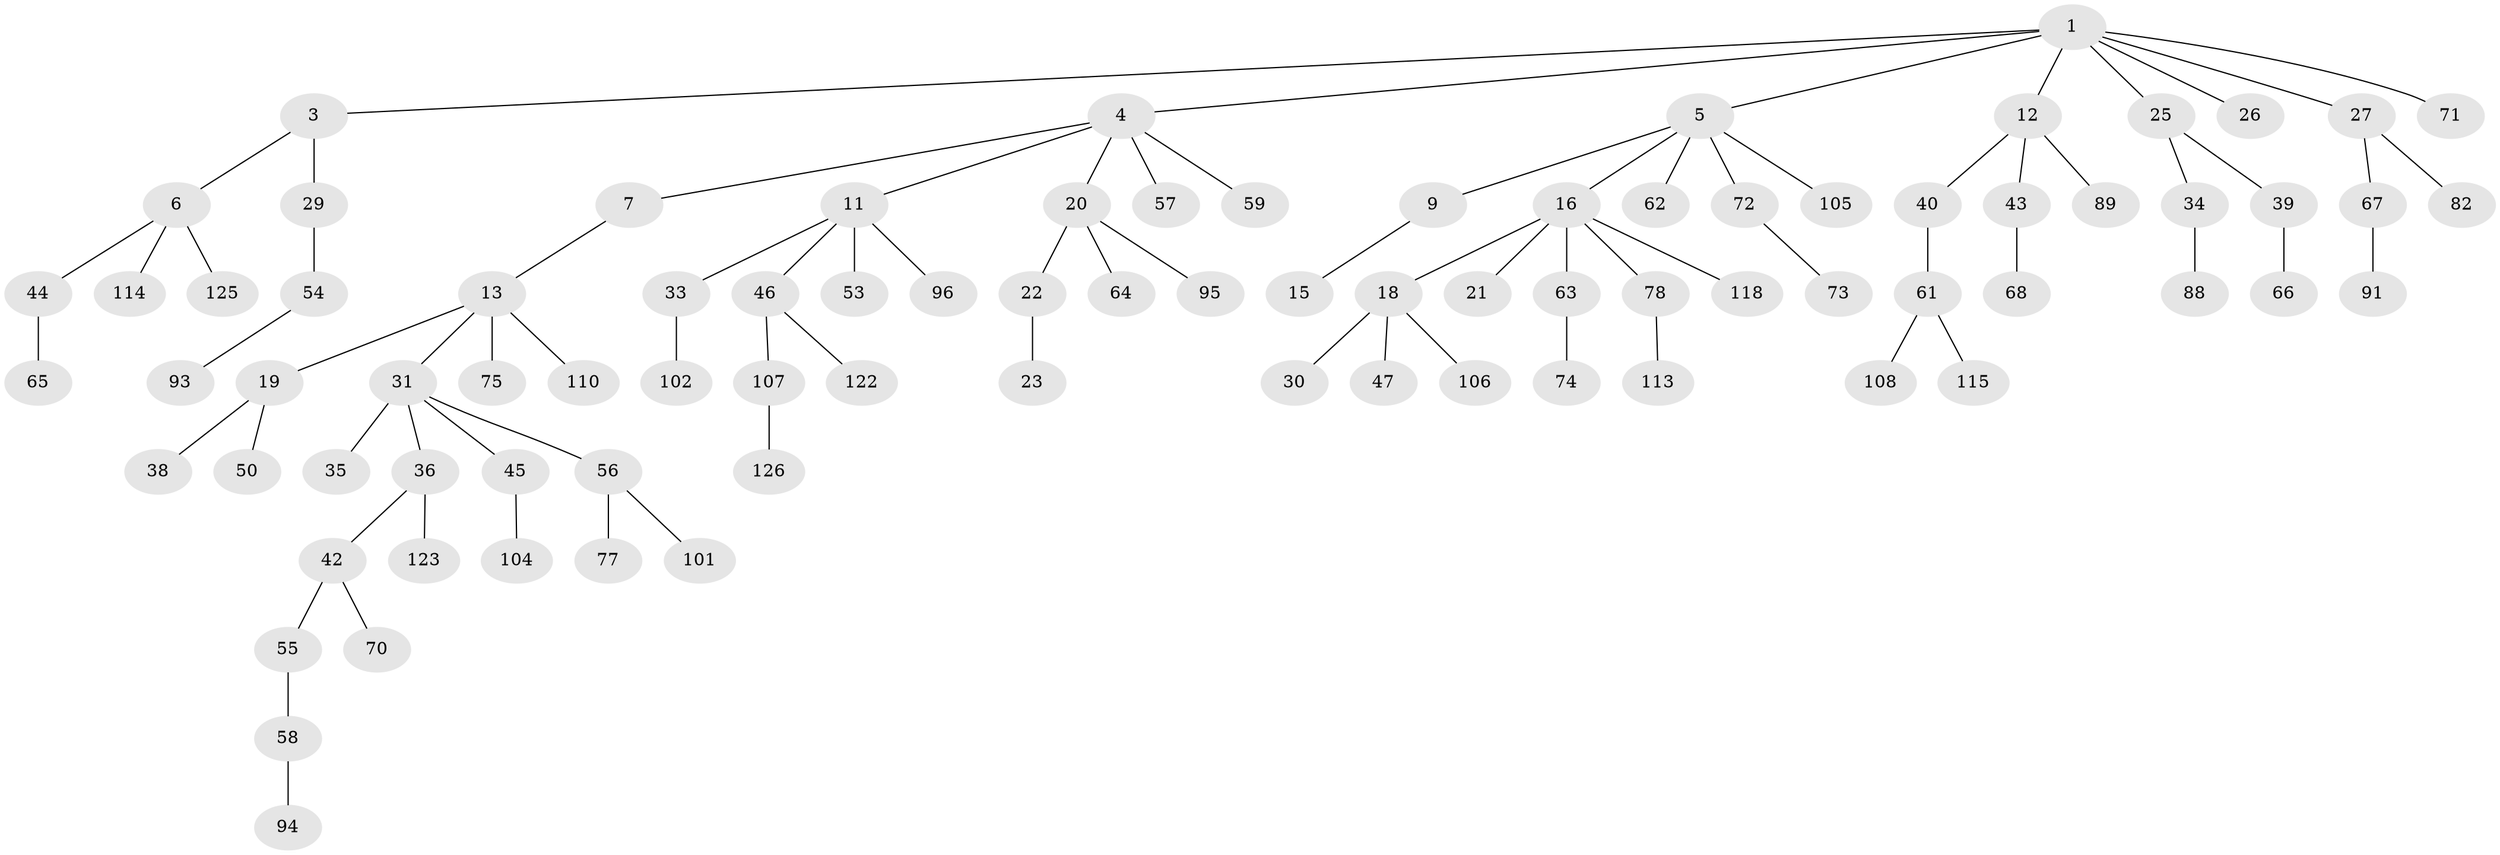 // Generated by graph-tools (version 1.1) at 2025/52/02/27/25 19:52:10]
// undirected, 85 vertices, 84 edges
graph export_dot {
graph [start="1"]
  node [color=gray90,style=filled];
  1 [super="+2"];
  3 [super="+100"];
  4 [super="+10"];
  5 [super="+8"];
  6 [super="+87"];
  7 [super="+98"];
  9;
  11 [super="+28"];
  12 [super="+37"];
  13 [super="+14"];
  15 [super="+83"];
  16 [super="+17"];
  18 [super="+99"];
  19 [super="+111"];
  20 [super="+49"];
  21;
  22 [super="+24"];
  23;
  25 [super="+48"];
  26;
  27 [super="+51"];
  29;
  30 [super="+84"];
  31 [super="+32"];
  33 [super="+69"];
  34 [super="+52"];
  35 [super="+86"];
  36 [super="+97"];
  38 [super="+41"];
  39;
  40;
  42;
  43;
  44 [super="+127"];
  45 [super="+85"];
  46 [super="+119"];
  47;
  50;
  53;
  54 [super="+90"];
  55 [super="+112"];
  56 [super="+60"];
  57 [super="+79"];
  58 [super="+76"];
  59;
  61 [super="+80"];
  62;
  63 [super="+117"];
  64;
  65;
  66 [super="+109"];
  67;
  68 [super="+81"];
  70 [super="+116"];
  71;
  72;
  73;
  74 [super="+103"];
  75;
  77;
  78 [super="+92"];
  82;
  88;
  89 [super="+128"];
  91;
  93;
  94 [super="+121"];
  95;
  96;
  101;
  102;
  104;
  105;
  106;
  107 [super="+120"];
  108;
  110;
  113;
  114;
  115;
  118;
  122 [super="+124"];
  123;
  125;
  126;
  1 -- 3;
  1 -- 5;
  1 -- 25;
  1 -- 26;
  1 -- 27;
  1 -- 4;
  1 -- 12;
  1 -- 71;
  3 -- 6;
  3 -- 29;
  4 -- 7;
  4 -- 20;
  4 -- 57;
  4 -- 59;
  4 -- 11;
  5 -- 16;
  5 -- 62;
  5 -- 72;
  5 -- 9;
  5 -- 105;
  6 -- 44;
  6 -- 114;
  6 -- 125;
  7 -- 13;
  9 -- 15;
  11 -- 46;
  11 -- 53;
  11 -- 96;
  11 -- 33;
  12 -- 43;
  12 -- 40;
  12 -- 89;
  13 -- 19;
  13 -- 110;
  13 -- 75;
  13 -- 31;
  16 -- 18;
  16 -- 118;
  16 -- 21;
  16 -- 78;
  16 -- 63;
  18 -- 30;
  18 -- 47;
  18 -- 106;
  19 -- 38;
  19 -- 50;
  20 -- 22;
  20 -- 64;
  20 -- 95;
  22 -- 23;
  25 -- 34;
  25 -- 39;
  27 -- 67;
  27 -- 82;
  29 -- 54;
  31 -- 35;
  31 -- 56;
  31 -- 36;
  31 -- 45;
  33 -- 102;
  34 -- 88;
  36 -- 42;
  36 -- 123;
  39 -- 66;
  40 -- 61;
  42 -- 55;
  42 -- 70;
  43 -- 68;
  44 -- 65;
  45 -- 104;
  46 -- 107;
  46 -- 122;
  54 -- 93;
  55 -- 58;
  56 -- 77;
  56 -- 101;
  58 -- 94;
  61 -- 115;
  61 -- 108;
  63 -- 74;
  67 -- 91;
  72 -- 73;
  78 -- 113;
  107 -- 126;
}
